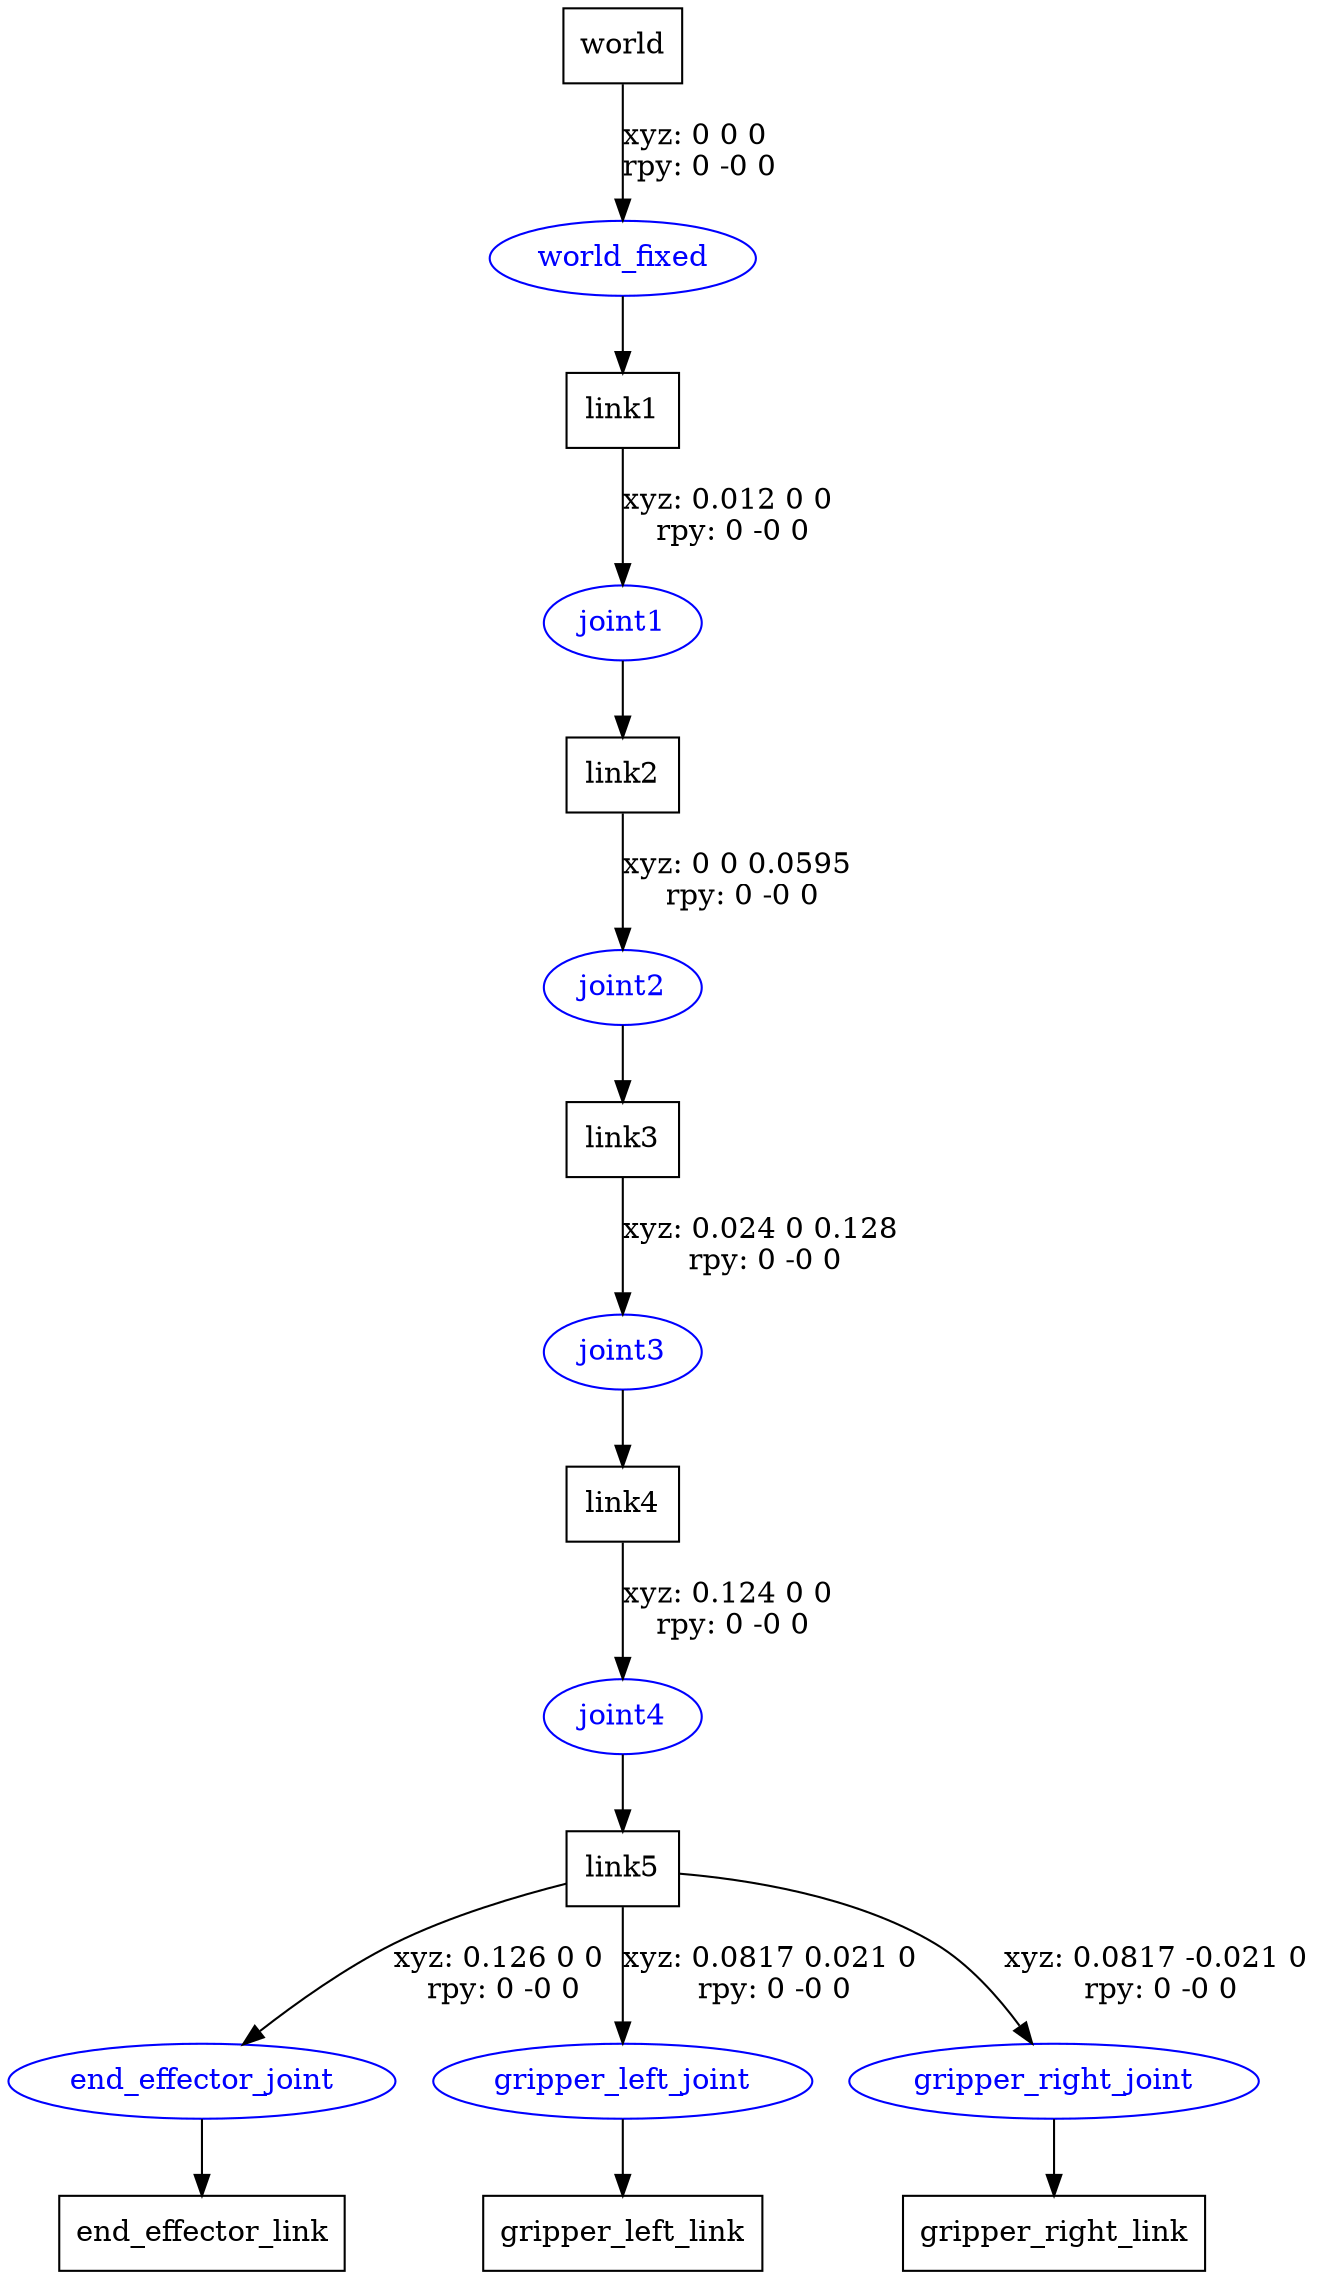 digraph G {
node [shape=box];
"world" [label="world"];
"link1" [label="link1"];
"link2" [label="link2"];
"link3" [label="link3"];
"link4" [label="link4"];
"link5" [label="link5"];
"end_effector_link" [label="end_effector_link"];
"gripper_left_link" [label="gripper_left_link"];
"gripper_right_link" [label="gripper_right_link"];
node [shape=ellipse, color=blue, fontcolor=blue];
"world" -> "world_fixed" [label="xyz: 0 0 0 \nrpy: 0 -0 0"]
"world_fixed" -> "link1"
"link1" -> "joint1" [label="xyz: 0.012 0 0 \nrpy: 0 -0 0"]
"joint1" -> "link2"
"link2" -> "joint2" [label="xyz: 0 0 0.0595 \nrpy: 0 -0 0"]
"joint2" -> "link3"
"link3" -> "joint3" [label="xyz: 0.024 0 0.128 \nrpy: 0 -0 0"]
"joint3" -> "link4"
"link4" -> "joint4" [label="xyz: 0.124 0 0 \nrpy: 0 -0 0"]
"joint4" -> "link5"
"link5" -> "end_effector_joint" [label="xyz: 0.126 0 0 \nrpy: 0 -0 0"]
"end_effector_joint" -> "end_effector_link"
"link5" -> "gripper_left_joint" [label="xyz: 0.0817 0.021 0 \nrpy: 0 -0 0"]
"gripper_left_joint" -> "gripper_left_link"
"link5" -> "gripper_right_joint" [label="xyz: 0.0817 -0.021 0 \nrpy: 0 -0 0"]
"gripper_right_joint" -> "gripper_right_link"
}
